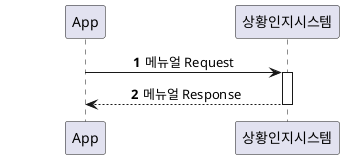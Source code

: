 @startuml
autonumber
skinparam SequenceMessageAlign center
skinparam ParticipantPadding 60
skinparam responseMessageBelowArrow true
participant App
participant 상황인지시스템

App -> 상황인지시스템 : 메뉴얼 Request
activate 상황인지시스템
return 메뉴얼 Response
deactivate 상황인지시스템
@enduml
